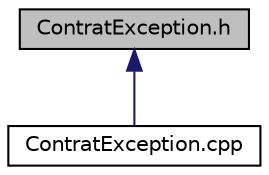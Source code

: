 digraph "ContratException.h"
{
  edge [fontname="Helvetica",fontsize="10",labelfontname="Helvetica",labelfontsize="10"];
  node [fontname="Helvetica",fontsize="10",shape=record];
  Node3 [label="ContratException.h",height=0.2,width=0.4,color="black", fillcolor="grey75", style="filled", fontcolor="black"];
  Node3 -> Node4 [dir="back",color="midnightblue",fontsize="10",style="solid",fontname="Helvetica"];
  Node4 [label="ContratException.cpp",height=0.2,width=0.4,color="black", fillcolor="white", style="filled",URL="$ContratException_8cpp.html",tooltip="Implantation de la classe ContratException et de ses héritiers. "];
}
